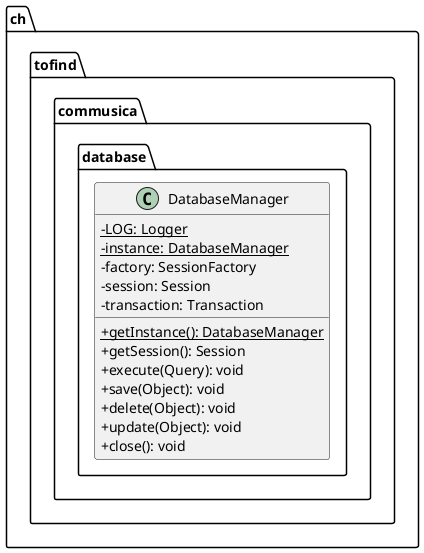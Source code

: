 @startuml

    skinparam classAttributeIconSize 0

    namespace ch.tofind.commusica.database {

        class DatabaseManager {
            {static} -LOG: Logger
            {static} -instance: DatabaseManager
            -factory: SessionFactory
            -session: Session
            -transaction: Transaction
            {static} +getInstance(): DatabaseManager
            +getSession(): Session
            +execute(Query): void
            +save(Object): void
            +delete(Object): void
            +update(Object): void
            +close(): void
        }

    }

@enduml

